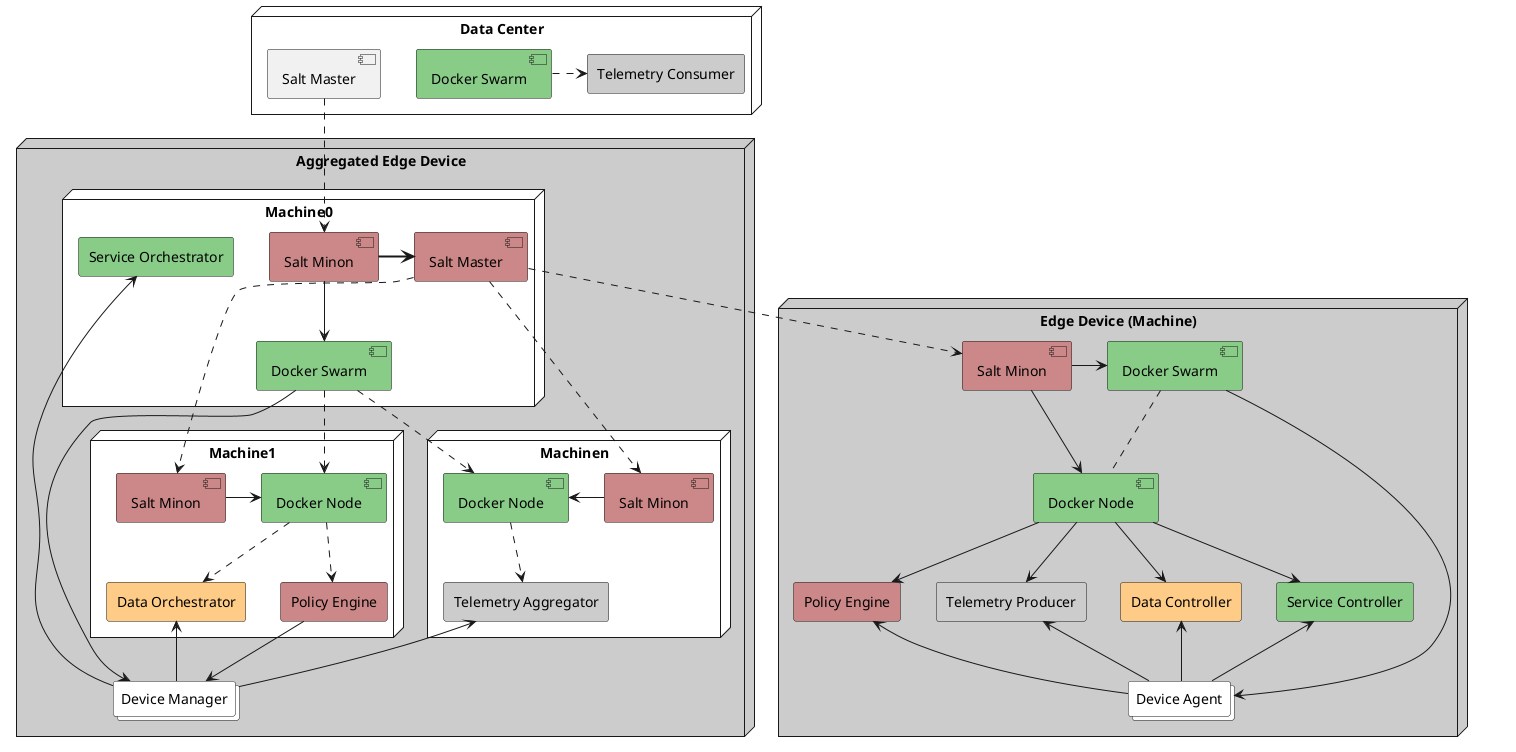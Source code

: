 @startuml

node "Edge Device (Machine)" #cccccc {
    component "Salt Minon" as sminon #cc8888
    component "Docker Swarm" as dockersed #88cc88
    collections "Device Agent" as dagent #white
    component "Docker Node" as dockernodeed #88cc88
    agent "Data Controller" as datac #ffcc88
    agent "Service Controller" as servicec #88cc88
    agent "Policy Engine" as pe #cc8888
    agent "Telemetry Producer" as tp #cccccc
}
dockernodeed --> datac
dockernodeed --> servicec
dockernodeed --> pe
dockernodeed --> tp
sminon -> dockersed
sminon -> dockernodeed
dockersed .. dockernodeed
dockersed -> dagent
datac <-- dagent
servicec <-- dagent
pe <-- dagent
tp <-- dagent

node "Aggregated Edge Device" #cccccc {
    node "Machine0" #white {
        component "Salt Master" as smaster2 #cc8888
        component "Salt Minon" as sminon2 #cc8888
        component "Docker Swarm" as dockersaed #88cc88
        agent "Service Orchestrator" as soad #88cc88
    }
    node "Machine1" #white {
        component "Salt Minon" as sminon21 #cc8888
        component "Docker Node" as dockernode21 #88cc88
        agent "Policy Engine" as pead #cc8888
        agent "Data Orchestrator" as doad #ffcc88
    }
    dockernode21 ..> pead
    dockernode21 ..> doad
    node "Machinen" #white {
        component "Salt Minon" as sminon22 #cc8888
        component "Docker Node" as dockernode22 #88cc88
        agent "Telemetry Aggregator" as tpad #cccccc
    }
    dockernode22 ..> tpad
    collections "Device Manager" as dm #white
    dockersaed --> dm
    pead --> dm
    doad <- dm
    soad <- dm
    tpad <- dm
    smaster2 ..> sminon21
    smaster2 ..> sminon22
    dockersaed ..> dockernode21
    dockersaed ..> dockernode22
    sminon21 -> dockernode21
    sminon22 -> dockernode22
    sminon2 --> dockersaed
}

node "Data Center" {
    component "Salt Master" as smaster
    component "Docker Swarm" as dockersdc #88cc88
    agent "Telemetry Consumer" as tc #cccccc
}
dockersdc .> tc
smaster ..> sminon2
smaster2 <= sminon2
smaster2 ..> sminon

@enduml
